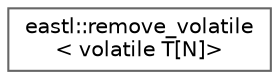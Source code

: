 digraph "类继承关系图"
{
 // LATEX_PDF_SIZE
  bgcolor="transparent";
  edge [fontname=Helvetica,fontsize=10,labelfontname=Helvetica,labelfontsize=10];
  node [fontname=Helvetica,fontsize=10,shape=box,height=0.2,width=0.4];
  rankdir="LR";
  Node0 [id="Node000000",label="eastl::remove_volatile\l\< volatile T[N]\>",height=0.2,width=0.4,color="grey40", fillcolor="white", style="filled",URL="$structeastl_1_1remove__volatile_3_01volatile_01_t_0f_n_0e_4.html",tooltip=" "];
}
